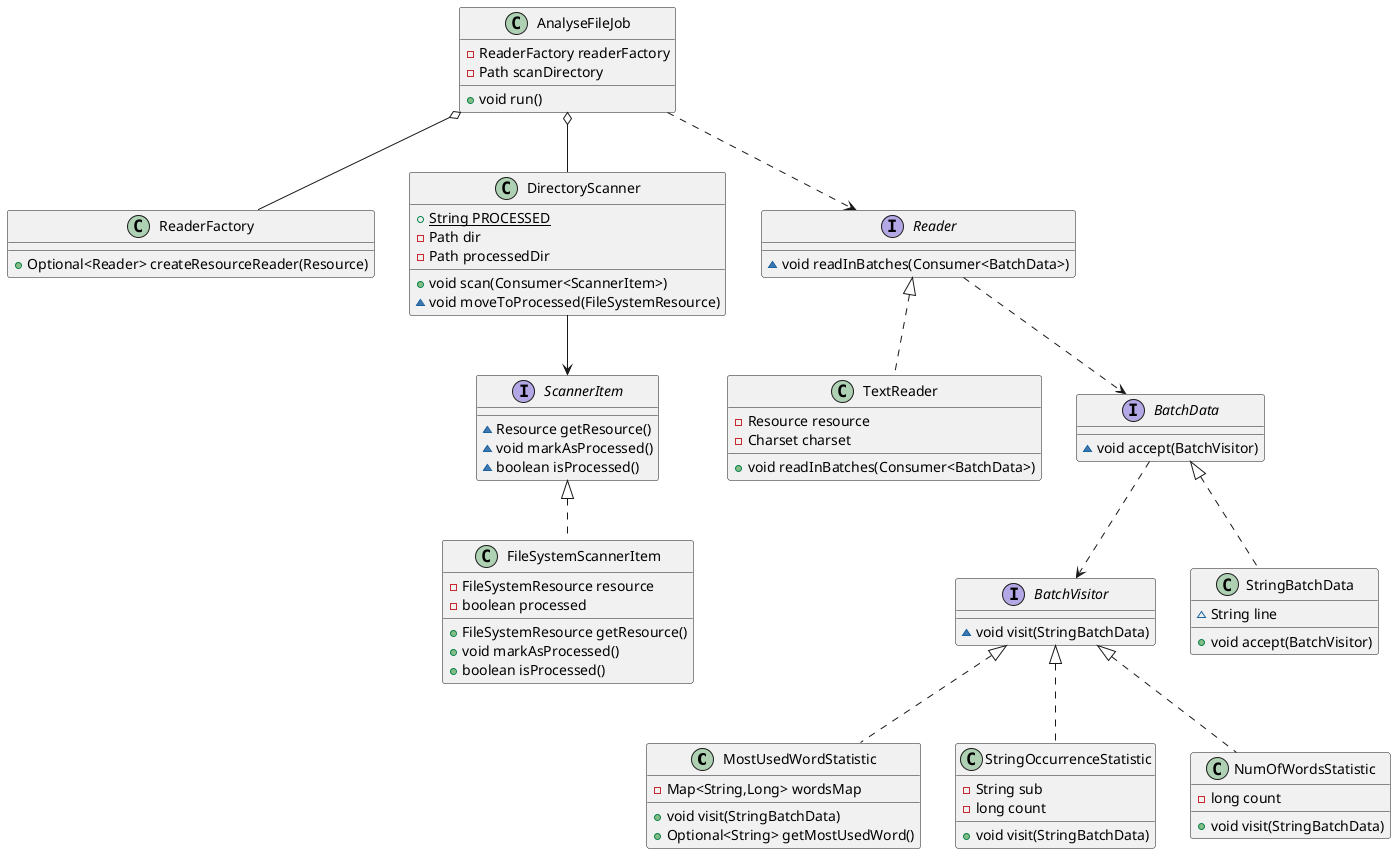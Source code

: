 @startuml
class MostUsedWordStatistic {
- Map<String,Long> wordsMap
+ void visit(StringBatchData)
+ Optional<String> getMostUsedWord()
}
class ReaderFactory {
+ Optional<Reader> createResourceReader(Resource)
}
class StringOccurrenceStatistic {
- String sub
- long count
+ void visit(StringBatchData)
}
interface BatchVisitor {
~ void visit(StringBatchData)
}
class AnalyseFileJob {
- ReaderFactory readerFactory
- Path scanDirectory
+ void run()
}
class DirectoryScanner {
+ {static} String PROCESSED
- Path dir
- Path processedDir
+ void scan(Consumer<ScannerItem>)
~ void moveToProcessed(FileSystemResource)
}
class FileSystemScannerItem {
- FileSystemResource resource
- boolean processed
+ FileSystemResource getResource()
+ void markAsProcessed()
+ boolean isProcessed()
}
interface Reader {
~ void readInBatches(Consumer<BatchData>)
}
class TextReader {
- Resource resource
- Charset charset
+ void readInBatches(Consumer<BatchData>)
}
interface BatchData {
~ void accept(BatchVisitor)
}
class NumOfWordsStatistic {
- long count
+ void visit(StringBatchData)
}
class StringBatchData {
~ String line
+ void accept(BatchVisitor)
}
interface ScannerItem {
~ Resource getResource()
~ void markAsProcessed()
~ boolean isProcessed()
}


BatchVisitor <|.. MostUsedWordStatistic
BatchVisitor <|.. StringOccurrenceStatistic
ScannerItem <|.. FileSystemScannerItem
Reader <|.. TextReader
BatchVisitor <|.. NumOfWordsStatistic
BatchData <|.. StringBatchData
BatchData ..> BatchVisitor

AnalyseFileJob o-- ReaderFactory
AnalyseFileJob o-- DirectoryScanner

Reader ..> BatchData

DirectoryScanner --> ScannerItem
AnalyseFileJob ..> Reader

@enduml